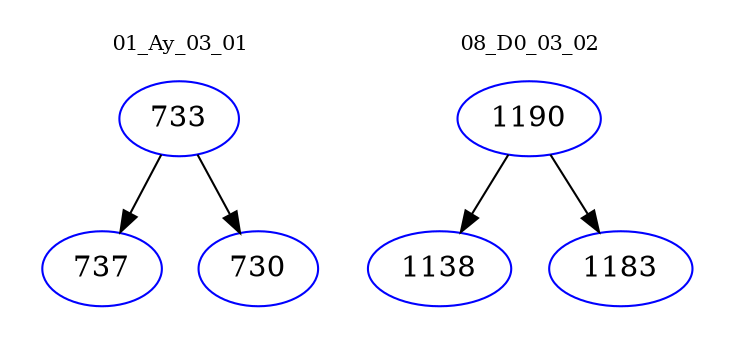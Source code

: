 digraph{
subgraph cluster_0 {
color = white
label = "01_Ay_03_01";
fontsize=10;
T0_733 [label="733", color="blue"]
T0_733 -> T0_737 [color="black"]
T0_737 [label="737", color="blue"]
T0_733 -> T0_730 [color="black"]
T0_730 [label="730", color="blue"]
}
subgraph cluster_1 {
color = white
label = "08_D0_03_02";
fontsize=10;
T1_1190 [label="1190", color="blue"]
T1_1190 -> T1_1138 [color="black"]
T1_1138 [label="1138", color="blue"]
T1_1190 -> T1_1183 [color="black"]
T1_1183 [label="1183", color="blue"]
}
}
